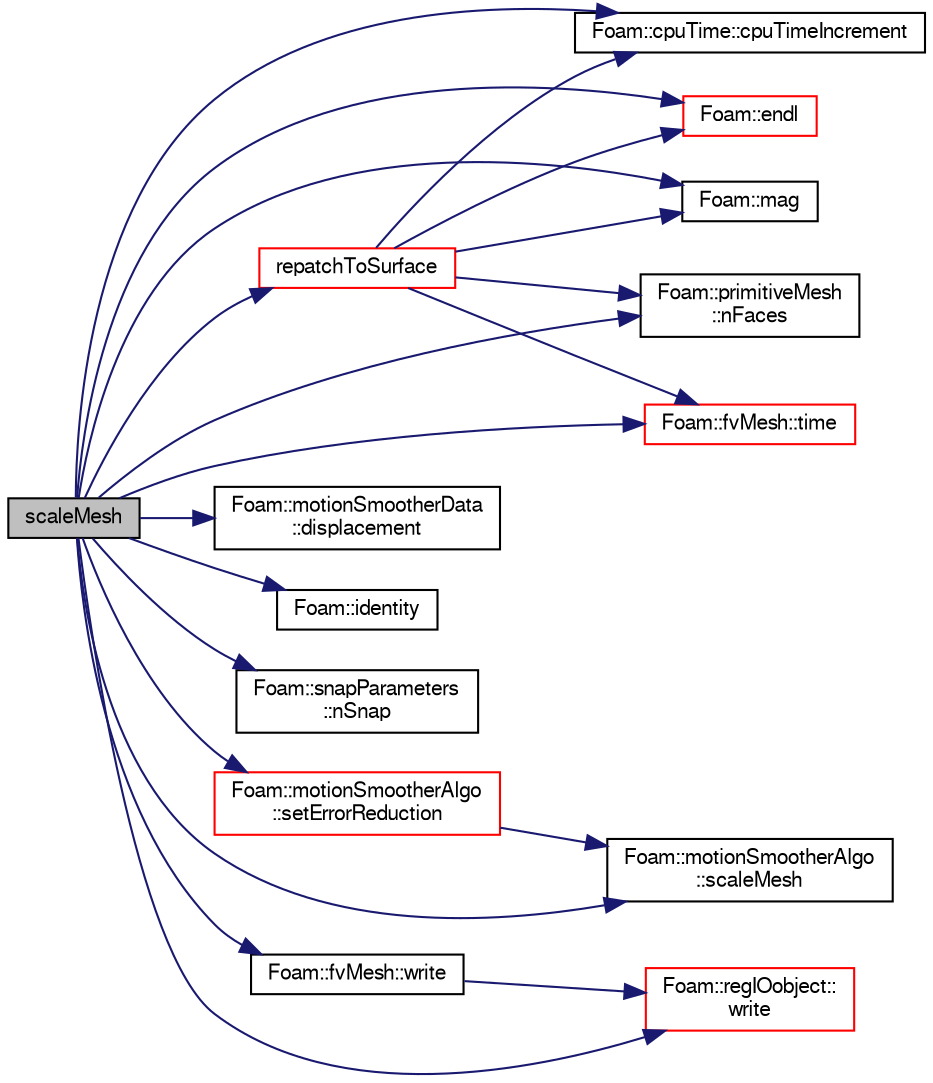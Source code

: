 digraph "scaleMesh"
{
  bgcolor="transparent";
  edge [fontname="FreeSans",fontsize="10",labelfontname="FreeSans",labelfontsize="10"];
  node [fontname="FreeSans",fontsize="10",shape=record];
  rankdir="LR";
  Node4591 [label="scaleMesh",height=0.2,width=0.4,color="black", fillcolor="grey75", style="filled", fontcolor="black"];
  Node4591 -> Node4592 [color="midnightblue",fontsize="10",style="solid",fontname="FreeSans"];
  Node4592 [label="Foam::cpuTime::cpuTimeIncrement",height=0.2,width=0.4,color="black",URL="$a28510.html#a4175329836735c8e826766a016455fa1",tooltip="Return CPU time (in seconds) since last call to cpuTimeIncrement() "];
  Node4591 -> Node4593 [color="midnightblue",fontsize="10",style="solid",fontname="FreeSans"];
  Node4593 [label="Foam::motionSmootherData\l::displacement",height=0.2,width=0.4,color="black",URL="$a21558.html#a385ef78c10bfc635b81bec6ef42e051b",tooltip="Reference to displacement field. "];
  Node4591 -> Node4594 [color="midnightblue",fontsize="10",style="solid",fontname="FreeSans"];
  Node4594 [label="Foam::endl",height=0.2,width=0.4,color="red",URL="$a21124.html#a2db8fe02a0d3909e9351bb4275b23ce4",tooltip="Add newline and flush stream. "];
  Node4591 -> Node4596 [color="midnightblue",fontsize="10",style="solid",fontname="FreeSans"];
  Node4596 [label="Foam::identity",height=0.2,width=0.4,color="black",URL="$a21124.html#a36af96cb841435845fffb4fe69208490",tooltip="Create identity map (map[i] == i) of given length. "];
  Node4591 -> Node4597 [color="midnightblue",fontsize="10",style="solid",fontname="FreeSans"];
  Node4597 [label="Foam::mag",height=0.2,width=0.4,color="black",URL="$a21124.html#a929da2a3fdcf3dacbbe0487d3a330dae"];
  Node4591 -> Node4598 [color="midnightblue",fontsize="10",style="solid",fontname="FreeSans"];
  Node4598 [label="Foam::primitiveMesh\l::nFaces",height=0.2,width=0.4,color="black",URL="$a27530.html#abe602c985a3c9ffa67176e969e77ca6f"];
  Node4591 -> Node4599 [color="midnightblue",fontsize="10",style="solid",fontname="FreeSans"];
  Node4599 [label="Foam::snapParameters\l::nSnap",height=0.2,width=0.4,color="black",URL="$a24642.html#a2c89cf13c8f6bf0167a6262f892f4b3e",tooltip="Maximum number of snapping relaxation iterations. Should stop. "];
  Node4591 -> Node4600 [color="midnightblue",fontsize="10",style="solid",fontname="FreeSans"];
  Node4600 [label="repatchToSurface",height=0.2,width=0.4,color="red",URL="$a24622.html#abf0c9c836463b6164ef331dce238b2fa",tooltip="Repatch faces according to surface nearest the face centre. "];
  Node4600 -> Node4594 [color="midnightblue",fontsize="10",style="solid",fontname="FreeSans"];
  Node4600 -> Node4598 [color="midnightblue",fontsize="10",style="solid",fontname="FreeSans"];
  Node4600 -> Node4721 [color="midnightblue",fontsize="10",style="solid",fontname="FreeSans"];
  Node4721 [label="Foam::fvMesh::time",height=0.2,width=0.4,color="red",URL="$a22766.html#a0d94096809fe3376b29a2a29ca11bb18",tooltip="Return the top-level database. "];
  Node4600 -> Node4592 [color="midnightblue",fontsize="10",style="solid",fontname="FreeSans"];
  Node4600 -> Node4597 [color="midnightblue",fontsize="10",style="solid",fontname="FreeSans"];
  Node4591 -> Node5054 [color="midnightblue",fontsize="10",style="solid",fontname="FreeSans"];
  Node5054 [label="Foam::motionSmootherAlgo\l::scaleMesh",height=0.2,width=0.4,color="black",URL="$a21550.html#ade5e6b000d223fdb79a1d68dfcb1a343",tooltip="Move mesh with given scale. Return true if mesh ok or has. "];
  Node4591 -> Node5055 [color="midnightblue",fontsize="10",style="solid",fontname="FreeSans"];
  Node5055 [label="Foam::motionSmootherAlgo\l::setErrorReduction",height=0.2,width=0.4,color="red",URL="$a21550.html#a2b814476dee538a120e248d24c715933",tooltip="Set the errorReduction (by how much to scale the displacement. "];
  Node5055 -> Node5054 [color="midnightblue",fontsize="10",style="solid",fontname="FreeSans"];
  Node4591 -> Node4721 [color="midnightblue",fontsize="10",style="solid",fontname="FreeSans"];
  Node4591 -> Node5005 [color="midnightblue",fontsize="10",style="solid",fontname="FreeSans"];
  Node5005 [label="Foam::regIOobject::\lwrite",height=0.2,width=0.4,color="red",URL="$a26334.html#ad48b7b943e88478c15879659cce7aebc",tooltip="Write using setting from DB. "];
  Node4591 -> Node5004 [color="midnightblue",fontsize="10",style="solid",fontname="FreeSans"];
  Node5004 [label="Foam::fvMesh::write",height=0.2,width=0.4,color="black",URL="$a22766.html#ad48b7b943e88478c15879659cce7aebc",tooltip="Write mesh using IO settings from time. "];
  Node5004 -> Node5005 [color="midnightblue",fontsize="10",style="solid",fontname="FreeSans"];
}
